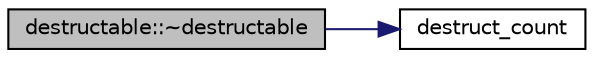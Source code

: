 digraph "destructable::~destructable"
{
  edge [fontname="Helvetica",fontsize="10",labelfontname="Helvetica",labelfontsize="10"];
  node [fontname="Helvetica",fontsize="10",shape=record];
  rankdir="LR";
  Node7 [label="destructable::~destructable",height=0.2,width=0.4,color="black", fillcolor="grey75", style="filled", fontcolor="black"];
  Node7 -> Node8 [color="midnightblue",fontsize="10",style="solid",fontname="Helvetica"];
  Node8 [label="destruct_count",height=0.2,width=0.4,color="black", fillcolor="white", style="filled",URL="$de/dbc/destroyn_8cpp.html#afe9567d9302f2273c532810ea9afb3cc"];
}
